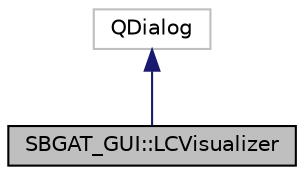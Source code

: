 digraph "SBGAT_GUI::LCVisualizer"
{
 // LATEX_PDF_SIZE
  edge [fontname="Helvetica",fontsize="10",labelfontname="Helvetica",labelfontsize="10"];
  node [fontname="Helvetica",fontsize="10",shape=record];
  Node0 [label="SBGAT_GUI::LCVisualizer",height=0.2,width=0.4,color="black", fillcolor="grey75", style="filled", fontcolor="black",tooltip="LCVisualizer class defining a window where a user can visualize previously computed lightcurves."];
  Node1 -> Node0 [dir="back",color="midnightblue",fontsize="10",style="solid",fontname="Helvetica"];
  Node1 [label="QDialog",height=0.2,width=0.4,color="grey75", fillcolor="white", style="filled",tooltip=" "];
}
